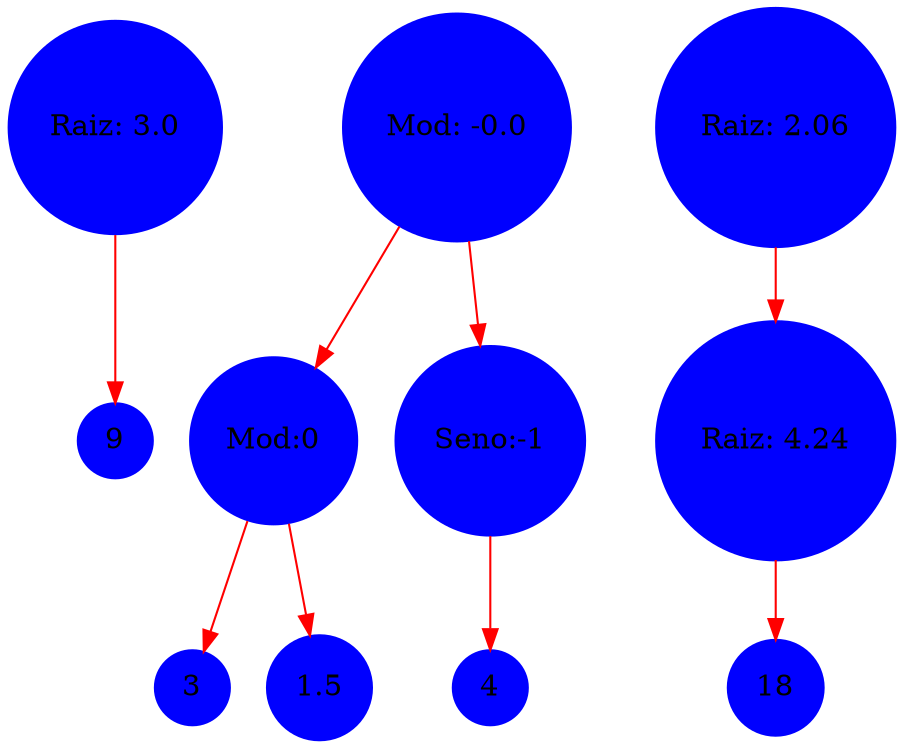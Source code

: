 digraph {
	rankdir=TB
	9 [shape=circle style=filled color = blue]
 	raiz1 -> 9 [shape=record color=red]
	raiz1 [shape=circle style=filled color = blue, label=<Raiz: 3.0>]
 	3 [shape=circle style=filled color = blue]
 	Mod102 -> 3 [shape=record color=red]
	1.5 [shape=circle style=filled color = blue]
 	Mod102 -> 1.5 [shape=record color=red]
	Mod102 [shape=circle style=filled color = blue, label=<Mod:0>]
 	mod2 -> Mod102 [shape=record color=red]
	4 [shape=circle style=filled color = blue]
 	Seno102 -> 4 [shape=record color=red]
	Seno102 [shape=circle style=filled color = blue, label=<Seno:-1>]
 	mod2 -> Seno102 [shape=record color=red]
	mod2 [shape=circle style=filled color = blue, label=<Mod: -0.0>]
 	18 [shape=circle style=filled color = blue]
 	Raiz103 -> 18 [shape=record color=red]
	Raiz103 [shape=circle style=filled color = blue, label=<Raiz: 4.24>]
 	raiz3 -> Raiz103 [shape=record color=red]
	raiz3 [shape=circle style=filled color = blue, label=<Raiz: 2.06>]
 }
